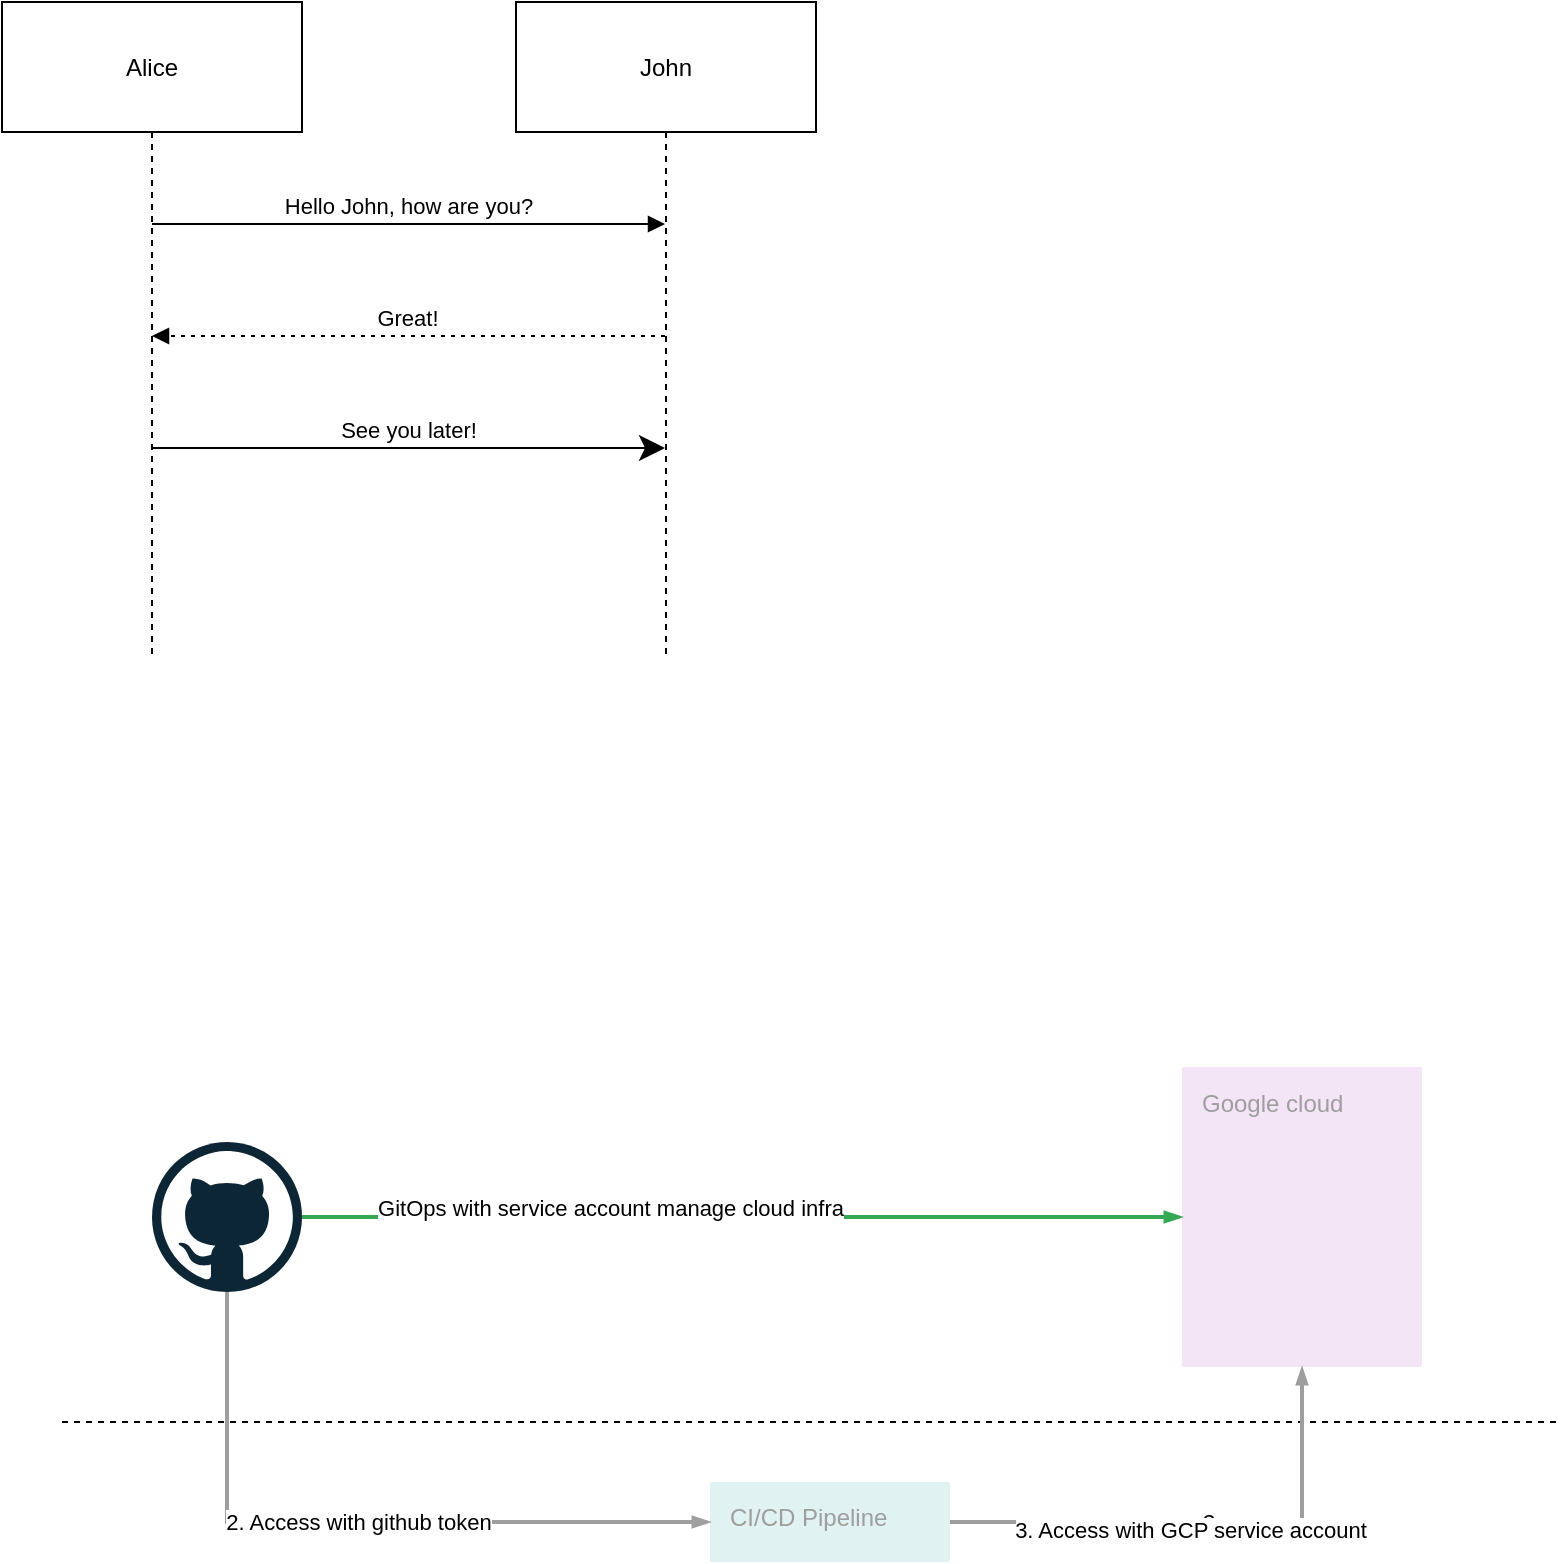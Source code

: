 <mxfile version="24.7.14">
  <diagram name="第 1 页" id="24cYYqs4LriwAH5yic3c">
    <mxGraphModel dx="954" dy="522" grid="1" gridSize="10" guides="1" tooltips="1" connect="1" arrows="1" fold="1" page="1" pageScale="1" pageWidth="827" pageHeight="1169" math="0" shadow="0">
      <root>
        <mxCell id="0" />
        <mxCell id="1" parent="0" />
        <mxCell id="2" value="Alice" style="shape=umlLifeline;perimeter=lifelinePerimeter;whiteSpace=wrap;container=1;dropTarget=0;collapsible=0;recursiveResize=0;outlineConnect=0;portConstraint=eastwest;newEdgeStyle={&quot;edgeStyle&quot;:&quot;elbowEdgeStyle&quot;,&quot;elbow&quot;:&quot;vertical&quot;,&quot;curved&quot;:0,&quot;rounded&quot;:0};size=65;" parent="1" vertex="1">
          <mxGeometry width="150" height="328" as="geometry" />
        </mxCell>
        <mxCell id="3" value="John" style="shape=umlLifeline;perimeter=lifelinePerimeter;whiteSpace=wrap;container=1;dropTarget=0;collapsible=0;recursiveResize=0;outlineConnect=0;portConstraint=eastwest;newEdgeStyle={&quot;edgeStyle&quot;:&quot;elbowEdgeStyle&quot;,&quot;elbow&quot;:&quot;vertical&quot;,&quot;curved&quot;:0,&quot;rounded&quot;:0};size=65;" parent="1" vertex="1">
          <mxGeometry x="257" width="150" height="328" as="geometry" />
        </mxCell>
        <mxCell id="4" value="Hello John, how are you?" style="verticalAlign=bottom;edgeStyle=elbowEdgeStyle;elbow=vertical;curved=0;rounded=0;endArrow=block;" parent="1" source="2" target="3" edge="1">
          <mxGeometry relative="1" as="geometry">
            <Array as="points">
              <mxPoint x="212" y="111" />
            </Array>
          </mxGeometry>
        </mxCell>
        <mxCell id="5" value="Great!" style="verticalAlign=bottom;edgeStyle=elbowEdgeStyle;elbow=vertical;curved=0;rounded=0;dashed=1;dashPattern=2 3;endArrow=block;" parent="1" source="3" target="2" edge="1">
          <mxGeometry relative="1" as="geometry">
            <Array as="points">
              <mxPoint x="215" y="167" />
            </Array>
          </mxGeometry>
        </mxCell>
        <mxCell id="6" value="See you later!" style="verticalAlign=bottom;edgeStyle=elbowEdgeStyle;elbow=vertical;curved=0;rounded=0;endArrow=classic;endSize=10;" parent="1" source="2" target="3" edge="1">
          <mxGeometry relative="1" as="geometry">
            <Array as="points">
              <mxPoint x="212" y="223" />
            </Array>
          </mxGeometry>
        </mxCell>
        <mxCell id="550iC6emasFMOW-cdcPQ-6" value="" style="dashed=0;outlineConnect=0;html=1;align=center;labelPosition=center;verticalLabelPosition=bottom;verticalAlign=top;shape=mxgraph.weblogos.github" vertex="1" parent="1">
          <mxGeometry x="75" y="570" width="75" height="75" as="geometry" />
        </mxCell>
        <mxCell id="550iC6emasFMOW-cdcPQ-21" value="Google cloud" style="sketch=0;points=[[0,0,0],[0.25,0,0],[0.5,0,0],[0.75,0,0],[1,0,0],[1,0.25,0],[1,0.5,0],[1,0.75,0],[1,1,0],[0.75,1,0],[0.5,1,0],[0.25,1,0],[0,1,0],[0,0.75,0],[0,0.5,0],[0,0.25,0]];rounded=1;absoluteArcSize=1;arcSize=2;html=1;strokeColor=none;gradientColor=none;shadow=0;dashed=0;fontSize=12;fontColor=#9E9E9E;align=left;verticalAlign=top;spacing=10;spacingTop=-4;whiteSpace=wrap;fillColor=#F3E5F5;" vertex="1" parent="1">
          <mxGeometry x="590" y="532.5" width="120" height="150" as="geometry" />
        </mxCell>
        <mxCell id="550iC6emasFMOW-cdcPQ-22" value="" style="edgeStyle=orthogonalEdgeStyle;fontSize=12;html=1;endArrow=blockThin;endFill=1;rounded=0;strokeWidth=2;endSize=4;startSize=4;strokeColor=#34A853;dashed=0;" edge="1" parent="1" source="550iC6emasFMOW-cdcPQ-6" target="550iC6emasFMOW-cdcPQ-21">
          <mxGeometry width="100" relative="1" as="geometry">
            <mxPoint x="270" y="650" as="sourcePoint" />
            <mxPoint x="460" y="670" as="targetPoint" />
          </mxGeometry>
        </mxCell>
        <mxCell id="550iC6emasFMOW-cdcPQ-26" value="GitOps with service account manage cloud infra" style="edgeLabel;html=1;align=center;verticalAlign=middle;resizable=0;points=[];" vertex="1" connectable="0" parent="550iC6emasFMOW-cdcPQ-22">
          <mxGeometry x="-0.299" y="6" relative="1" as="geometry">
            <mxPoint y="1" as="offset" />
          </mxGeometry>
        </mxCell>
        <mxCell id="550iC6emasFMOW-cdcPQ-23" value="" style="endArrow=none;dashed=1;html=1;rounded=0;" edge="1" parent="1">
          <mxGeometry width="50" height="50" relative="1" as="geometry">
            <mxPoint x="30" y="710" as="sourcePoint" />
            <mxPoint x="780" y="710" as="targetPoint" />
          </mxGeometry>
        </mxCell>
        <mxCell id="550iC6emasFMOW-cdcPQ-24" value="CI/CD Pipeline" style="sketch=0;points=[[0,0,0],[0.25,0,0],[0.5,0,0],[0.75,0,0],[1,0,0],[1,0.25,0],[1,0.5,0],[1,0.75,0],[1,1,0],[0.75,1,0],[0.5,1,0],[0.25,1,0],[0,1,0],[0,0.75,0],[0,0.5,0],[0,0.25,0]];rounded=1;absoluteArcSize=1;arcSize=2;html=1;strokeColor=none;gradientColor=none;shadow=0;dashed=0;fontSize=12;fontColor=#9E9E9E;align=left;verticalAlign=top;spacing=10;spacingTop=-4;whiteSpace=wrap;fillColor=#E0F2F1;" vertex="1" parent="1">
          <mxGeometry x="354" y="740" width="120" height="40" as="geometry" />
        </mxCell>
        <mxCell id="550iC6emasFMOW-cdcPQ-25" value="" style="edgeStyle=orthogonalEdgeStyle;fontSize=12;html=1;endArrow=blockThin;endFill=1;rounded=0;strokeWidth=2;endSize=4;startSize=4;strokeColor=#9E9E9E;entryX=0;entryY=0.5;entryDx=0;entryDy=0;entryPerimeter=0;" edge="1" parent="1" source="550iC6emasFMOW-cdcPQ-6" target="550iC6emasFMOW-cdcPQ-24">
          <mxGeometry width="100" relative="1" as="geometry">
            <mxPoint x="200" y="650" as="sourcePoint" />
            <mxPoint x="460" y="670" as="targetPoint" />
            <Array as="points">
              <mxPoint x="113" y="760" />
            </Array>
          </mxGeometry>
        </mxCell>
        <mxCell id="550iC6emasFMOW-cdcPQ-27" value="2. Access with github token" style="edgeLabel;html=1;align=center;verticalAlign=middle;resizable=0;points=[];" vertex="1" connectable="0" parent="550iC6emasFMOW-cdcPQ-25">
          <mxGeometry x="0.013" relative="1" as="geometry">
            <mxPoint as="offset" />
          </mxGeometry>
        </mxCell>
        <mxCell id="550iC6emasFMOW-cdcPQ-28" value="" style="edgeStyle=orthogonalEdgeStyle;fontSize=12;html=1;endArrow=blockThin;endFill=1;rounded=0;strokeWidth=2;endSize=4;startSize=4;strokeColor=#9E9E9E;" edge="1" parent="1" source="550iC6emasFMOW-cdcPQ-24" target="550iC6emasFMOW-cdcPQ-21">
          <mxGeometry width="100" relative="1" as="geometry">
            <mxPoint x="480" y="740" as="sourcePoint" />
            <mxPoint x="360" y="750" as="targetPoint" />
            <Array as="points">
              <mxPoint x="650" y="760" />
            </Array>
          </mxGeometry>
        </mxCell>
        <mxCell id="550iC6emasFMOW-cdcPQ-29" value="3" style="edgeLabel;html=1;align=center;verticalAlign=middle;resizable=0;points=[];" vertex="1" connectable="0" parent="550iC6emasFMOW-cdcPQ-28">
          <mxGeometry x="0.013" relative="1" as="geometry">
            <mxPoint as="offset" />
          </mxGeometry>
        </mxCell>
        <mxCell id="550iC6emasFMOW-cdcPQ-30" value="3. Access with GCP service account" style="edgeLabel;html=1;align=center;verticalAlign=middle;resizable=0;points=[];" vertex="1" connectable="0" parent="550iC6emasFMOW-cdcPQ-28">
          <mxGeometry x="-0.054" y="-4" relative="1" as="geometry">
            <mxPoint as="offset" />
          </mxGeometry>
        </mxCell>
      </root>
    </mxGraphModel>
  </diagram>
</mxfile>

